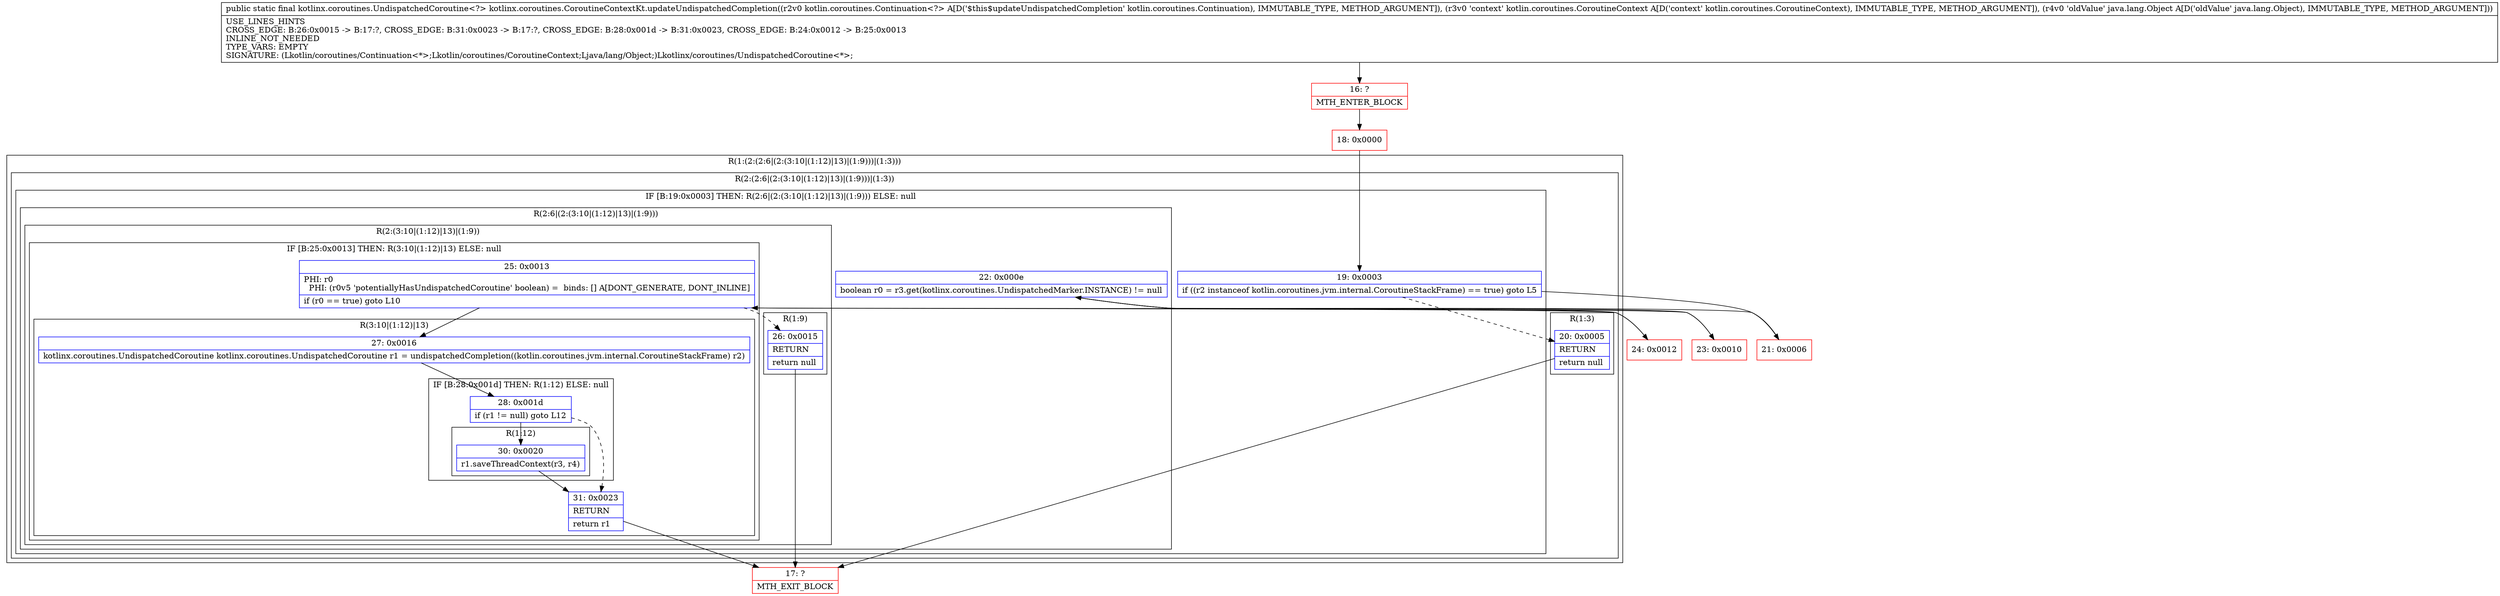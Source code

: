 digraph "CFG forkotlinx.coroutines.CoroutineContextKt.updateUndispatchedCompletion(Lkotlin\/coroutines\/Continuation;Lkotlin\/coroutines\/CoroutineContext;Ljava\/lang\/Object;)Lkotlinx\/coroutines\/UndispatchedCoroutine;" {
subgraph cluster_Region_1207824060 {
label = "R(1:(2:(2:6|(2:(3:10|(1:12)|13)|(1:9)))|(1:3)))";
node [shape=record,color=blue];
subgraph cluster_Region_1969654936 {
label = "R(2:(2:6|(2:(3:10|(1:12)|13)|(1:9)))|(1:3))";
node [shape=record,color=blue];
subgraph cluster_IfRegion_236031098 {
label = "IF [B:19:0x0003] THEN: R(2:6|(2:(3:10|(1:12)|13)|(1:9))) ELSE: null";
node [shape=record,color=blue];
Node_19 [shape=record,label="{19\:\ 0x0003|if ((r2 instanceof kotlin.coroutines.jvm.internal.CoroutineStackFrame) == true) goto L5\l}"];
subgraph cluster_Region_1206640634 {
label = "R(2:6|(2:(3:10|(1:12)|13)|(1:9)))";
node [shape=record,color=blue];
Node_22 [shape=record,label="{22\:\ 0x000e|boolean r0 = r3.get(kotlinx.coroutines.UndispatchedMarker.INSTANCE) != null\l}"];
subgraph cluster_Region_1351992713 {
label = "R(2:(3:10|(1:12)|13)|(1:9))";
node [shape=record,color=blue];
subgraph cluster_IfRegion_1174667305 {
label = "IF [B:25:0x0013] THEN: R(3:10|(1:12)|13) ELSE: null";
node [shape=record,color=blue];
Node_25 [shape=record,label="{25\:\ 0x0013|PHI: r0 \l  PHI: (r0v5 'potentiallyHasUndispatchedCoroutine' boolean) =  binds: [] A[DONT_GENERATE, DONT_INLINE]\l|if (r0 == true) goto L10\l}"];
subgraph cluster_Region_1626230949 {
label = "R(3:10|(1:12)|13)";
node [shape=record,color=blue];
Node_27 [shape=record,label="{27\:\ 0x0016|kotlinx.coroutines.UndispatchedCoroutine kotlinx.coroutines.UndispatchedCoroutine r1 = undispatchedCompletion((kotlin.coroutines.jvm.internal.CoroutineStackFrame) r2)\l}"];
subgraph cluster_IfRegion_1014551341 {
label = "IF [B:28:0x001d] THEN: R(1:12) ELSE: null";
node [shape=record,color=blue];
Node_28 [shape=record,label="{28\:\ 0x001d|if (r1 != null) goto L12\l}"];
subgraph cluster_Region_636870487 {
label = "R(1:12)";
node [shape=record,color=blue];
Node_30 [shape=record,label="{30\:\ 0x0020|r1.saveThreadContext(r3, r4)\l}"];
}
}
Node_31 [shape=record,label="{31\:\ 0x0023|RETURN\l|return r1\l}"];
}
}
subgraph cluster_Region_2016762153 {
label = "R(1:9)";
node [shape=record,color=blue];
Node_26 [shape=record,label="{26\:\ 0x0015|RETURN\l|return null\l}"];
}
}
}
}
subgraph cluster_Region_972425467 {
label = "R(1:3)";
node [shape=record,color=blue];
Node_20 [shape=record,label="{20\:\ 0x0005|RETURN\l|return null\l}"];
}
}
}
Node_16 [shape=record,color=red,label="{16\:\ ?|MTH_ENTER_BLOCK\l}"];
Node_18 [shape=record,color=red,label="{18\:\ 0x0000}"];
Node_17 [shape=record,color=red,label="{17\:\ ?|MTH_EXIT_BLOCK\l}"];
Node_21 [shape=record,color=red,label="{21\:\ 0x0006}"];
Node_23 [shape=record,color=red,label="{23\:\ 0x0010}"];
Node_24 [shape=record,color=red,label="{24\:\ 0x0012}"];
MethodNode[shape=record,label="{public static final kotlinx.coroutines.UndispatchedCoroutine\<?\> kotlinx.coroutines.CoroutineContextKt.updateUndispatchedCompletion((r2v0 kotlin.coroutines.Continuation\<?\> A[D('$this$updateUndispatchedCompletion' kotlin.coroutines.Continuation), IMMUTABLE_TYPE, METHOD_ARGUMENT]), (r3v0 'context' kotlin.coroutines.CoroutineContext A[D('context' kotlin.coroutines.CoroutineContext), IMMUTABLE_TYPE, METHOD_ARGUMENT]), (r4v0 'oldValue' java.lang.Object A[D('oldValue' java.lang.Object), IMMUTABLE_TYPE, METHOD_ARGUMENT]))  | USE_LINES_HINTS\lCROSS_EDGE: B:26:0x0015 \-\> B:17:?, CROSS_EDGE: B:31:0x0023 \-\> B:17:?, CROSS_EDGE: B:28:0x001d \-\> B:31:0x0023, CROSS_EDGE: B:24:0x0012 \-\> B:25:0x0013\lINLINE_NOT_NEEDED\lTYPE_VARS: EMPTY\lSIGNATURE: (Lkotlin\/coroutines\/Continuation\<*\>;Lkotlin\/coroutines\/CoroutineContext;Ljava\/lang\/Object;)Lkotlinx\/coroutines\/UndispatchedCoroutine\<*\>;\l}"];
MethodNode -> Node_16;Node_19 -> Node_20[style=dashed];
Node_19 -> Node_21;
Node_22 -> Node_23;
Node_22 -> Node_24;
Node_25 -> Node_26[style=dashed];
Node_25 -> Node_27;
Node_27 -> Node_28;
Node_28 -> Node_30;
Node_28 -> Node_31[style=dashed];
Node_30 -> Node_31;
Node_31 -> Node_17;
Node_26 -> Node_17;
Node_20 -> Node_17;
Node_16 -> Node_18;
Node_18 -> Node_19;
Node_21 -> Node_22;
Node_23 -> Node_25;
Node_24 -> Node_25;
}

